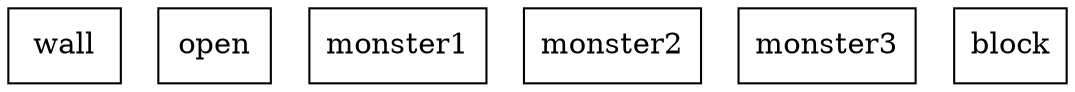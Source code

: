 graph room {
 node [shape="box"]; wall [pos="1,1!"]; wall [pos="2,1!"]; wall [pos="3,1!"]; wall [pos="4,1!"]; wall [pos="5,1!"]; wall [pos="6,1!"]; wall [pos="8,1!"]; wall [pos="9,1!"]; wall [pos="10,1!"]; wall [pos="11,1!"]; wall [pos="12,1!"]; wall [pos="13,1!"]; wall [pos="14,1!"]; wall [pos="1,2!"]; wall [pos="14,2!"]; wall [pos="1,3!"]; wall [pos="14,3!"]; wall [pos="1,4!"]; wall [pos="14,4!"]; wall [pos="14,5!"]; wall [pos="1,6!"]; wall [pos="14,6!"]; wall [pos="1,7!"]; wall [pos="14,7!"]; wall [pos="1,8!"]; wall [pos="14,8!"]; wall [pos="1,9!"]; wall [pos="2,9!"]; wall [pos="3,9!"]; wall [pos="4,9!"]; wall [pos="5,9!"]; wall [pos="6,9!"]; wall [pos="7,9!"]; wall [pos="8,9!"]; wall [pos="9,9!"]; wall [pos="10,9!"]; wall [pos="11,9!"]; wall [pos="12,9!"]; wall [pos="13,9!"]; wall [pos="14,9!"]; open [pos="7,1!"]; open [pos="1,5!"]; monster1 [pos="10,6!"]; monster1 [pos="12,6!"]; monster2 [pos="5,4!"]; monster2 [pos="11,4!"]; monster2 [pos="2,5!"]; monster3 [pos="9,4!"]; monster3 [pos="12,4!"]; monster3 [pos="3,5!"]; block [pos="6,3!"]; block [pos="7,3!"]; block [pos="6,4!"]; block [pos="7,4!"]; block [pos="6,5!"]; block [pos="7,5!"]; block [pos="6,6!"]; block [pos="7,6!"]; }